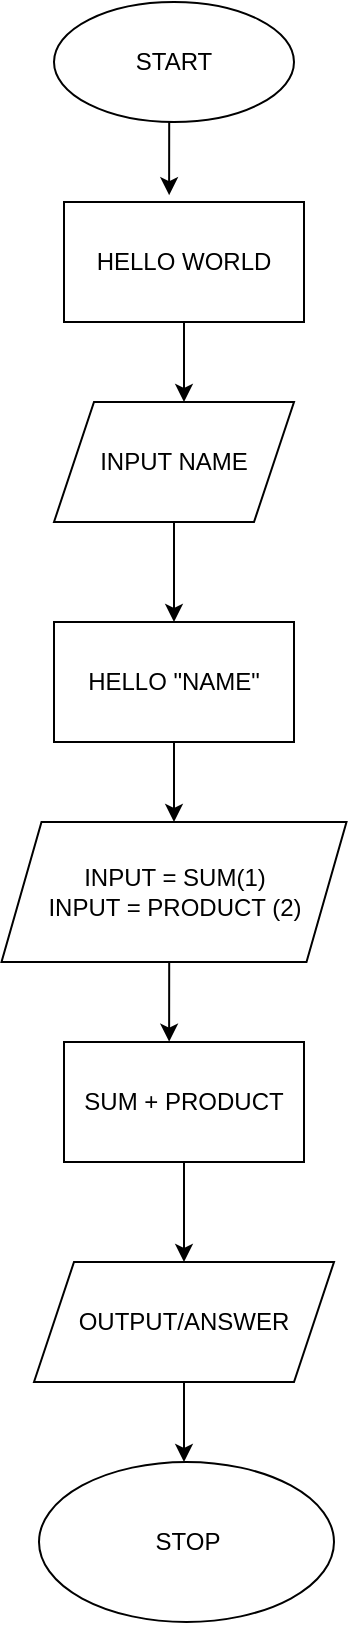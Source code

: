 <mxfile version="16.5.2" type="github">
  <diagram name="Page-1" id="b520641d-4fe3-3701-9064-5fc419738815">
    <mxGraphModel dx="1038" dy="539" grid="1" gridSize="10" guides="1" tooltips="1" connect="1" arrows="1" fold="1" page="1" pageScale="1" pageWidth="1100" pageHeight="850" background="none" math="0" shadow="0">
      <root>
        <mxCell id="0" />
        <mxCell id="1" parent="0" />
        <mxCell id="rCoNAMprZMVAJudMASEk-18" style="edgeStyle=orthogonalEdgeStyle;rounded=0;orthogonalLoop=1;jettySize=auto;html=1;exitX=0.5;exitY=1;exitDx=0;exitDy=0;entryX=0.438;entryY=-0.057;entryDx=0;entryDy=0;entryPerimeter=0;" edge="1" parent="1" source="rCoNAMprZMVAJudMASEk-1" target="rCoNAMprZMVAJudMASEk-5">
          <mxGeometry relative="1" as="geometry" />
        </mxCell>
        <mxCell id="rCoNAMprZMVAJudMASEk-1" value="START" style="ellipse;whiteSpace=wrap;html=1;" vertex="1" parent="1">
          <mxGeometry x="90" y="20" width="120" height="60" as="geometry" />
        </mxCell>
        <mxCell id="rCoNAMprZMVAJudMASEk-40" style="edgeStyle=orthogonalEdgeStyle;rounded=0;orthogonalLoop=1;jettySize=auto;html=1;exitX=0.5;exitY=1;exitDx=0;exitDy=0;" edge="1" parent="1" source="rCoNAMprZMVAJudMASEk-5">
          <mxGeometry relative="1" as="geometry">
            <mxPoint x="155" y="220" as="targetPoint" />
          </mxGeometry>
        </mxCell>
        <mxCell id="rCoNAMprZMVAJudMASEk-5" value="HELLO WORLD" style="rounded=0;whiteSpace=wrap;html=1;" vertex="1" parent="1">
          <mxGeometry x="95" y="120" width="120" height="60" as="geometry" />
        </mxCell>
        <mxCell id="rCoNAMprZMVAJudMASEk-22" style="edgeStyle=orthogonalEdgeStyle;rounded=0;orthogonalLoop=1;jettySize=auto;html=1;exitX=0.5;exitY=1;exitDx=0;exitDy=0;entryX=0.5;entryY=0;entryDx=0;entryDy=0;" edge="1" parent="1" source="rCoNAMprZMVAJudMASEk-6" target="rCoNAMprZMVAJudMASEk-7">
          <mxGeometry relative="1" as="geometry" />
        </mxCell>
        <mxCell id="rCoNAMprZMVAJudMASEk-6" value="INPUT NAME" style="shape=parallelogram;perimeter=parallelogramPerimeter;whiteSpace=wrap;html=1;fixedSize=1;" vertex="1" parent="1">
          <mxGeometry x="90" y="220" width="120" height="60" as="geometry" />
        </mxCell>
        <mxCell id="rCoNAMprZMVAJudMASEk-24" style="edgeStyle=orthogonalEdgeStyle;rounded=0;orthogonalLoop=1;jettySize=auto;html=1;exitX=0.5;exitY=1;exitDx=0;exitDy=0;entryX=0.5;entryY=0;entryDx=0;entryDy=0;" edge="1" parent="1" source="rCoNAMprZMVAJudMASEk-7" target="rCoNAMprZMVAJudMASEk-9">
          <mxGeometry relative="1" as="geometry" />
        </mxCell>
        <mxCell id="rCoNAMprZMVAJudMASEk-7" value="HELLO &quot;NAME&quot;" style="rounded=0;whiteSpace=wrap;html=1;" vertex="1" parent="1">
          <mxGeometry x="90" y="330" width="120" height="60" as="geometry" />
        </mxCell>
        <mxCell id="rCoNAMprZMVAJudMASEk-38" style="edgeStyle=orthogonalEdgeStyle;rounded=0;orthogonalLoop=1;jettySize=auto;html=1;exitX=0.5;exitY=1;exitDx=0;exitDy=0;entryX=0.438;entryY=-0.003;entryDx=0;entryDy=0;entryPerimeter=0;" edge="1" parent="1" source="rCoNAMprZMVAJudMASEk-9" target="rCoNAMprZMVAJudMASEk-10">
          <mxGeometry relative="1" as="geometry" />
        </mxCell>
        <mxCell id="rCoNAMprZMVAJudMASEk-9" value="INPUT = SUM(1)&lt;br&gt;INPUT = PRODUCT (2)" style="shape=parallelogram;perimeter=parallelogramPerimeter;whiteSpace=wrap;html=1;fixedSize=1;" vertex="1" parent="1">
          <mxGeometry x="63.75" y="430" width="172.5" height="70" as="geometry" />
        </mxCell>
        <mxCell id="rCoNAMprZMVAJudMASEk-31" style="edgeStyle=orthogonalEdgeStyle;rounded=0;orthogonalLoop=1;jettySize=auto;html=1;exitX=0.5;exitY=1;exitDx=0;exitDy=0;" edge="1" parent="1" source="rCoNAMprZMVAJudMASEk-10">
          <mxGeometry relative="1" as="geometry">
            <mxPoint x="155" y="650" as="targetPoint" />
          </mxGeometry>
        </mxCell>
        <mxCell id="rCoNAMprZMVAJudMASEk-10" value="SUM + PRODUCT" style="rounded=0;whiteSpace=wrap;html=1;" vertex="1" parent="1">
          <mxGeometry x="95" y="540" width="120" height="60" as="geometry" />
        </mxCell>
        <mxCell id="rCoNAMprZMVAJudMASEk-32" style="edgeStyle=orthogonalEdgeStyle;rounded=0;orthogonalLoop=1;jettySize=auto;html=1;exitX=0.5;exitY=1;exitDx=0;exitDy=0;" edge="1" parent="1" source="rCoNAMprZMVAJudMASEk-11">
          <mxGeometry relative="1" as="geometry">
            <mxPoint x="155" y="750" as="targetPoint" />
          </mxGeometry>
        </mxCell>
        <mxCell id="rCoNAMprZMVAJudMASEk-11" value="OUTPUT/ANSWER" style="shape=parallelogram;perimeter=parallelogramPerimeter;whiteSpace=wrap;html=1;fixedSize=1;" vertex="1" parent="1">
          <mxGeometry x="80" y="650" width="150" height="60" as="geometry" />
        </mxCell>
        <mxCell id="rCoNAMprZMVAJudMASEk-12" value="STOP" style="ellipse;whiteSpace=wrap;html=1;" vertex="1" parent="1">
          <mxGeometry x="82.5" y="750" width="147.5" height="80" as="geometry" />
        </mxCell>
      </root>
    </mxGraphModel>
  </diagram>
</mxfile>
